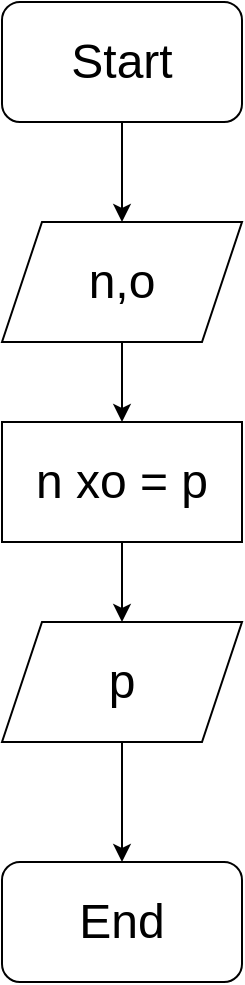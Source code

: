 <mxfile version="20.5.3" type="device"><diagram id="Sp79YoQ8Dn0eYChXEhMY" name="Page-1"><mxGraphModel dx="997" dy="532" grid="1" gridSize="10" guides="1" tooltips="1" connect="1" arrows="1" fold="1" page="1" pageScale="1" pageWidth="850" pageHeight="1100" math="0" shadow="0"><root><mxCell id="0"/><mxCell id="1" parent="0"/><mxCell id="MqovqPFKS2M8hVIW7M4B-1" value="&lt;font style=&quot;font-size: 24px;&quot;&gt;Start&lt;/font&gt;" style="rounded=1;whiteSpace=wrap;html=1;" vertex="1" parent="1"><mxGeometry x="390" y="30" width="120" height="60" as="geometry"/></mxCell><mxCell id="MqovqPFKS2M8hVIW7M4B-2" value="n,o" style="shape=parallelogram;perimeter=parallelogramPerimeter;whiteSpace=wrap;html=1;fixedSize=1;fontSize=24;" vertex="1" parent="1"><mxGeometry x="390" y="140" width="120" height="60" as="geometry"/></mxCell><mxCell id="MqovqPFKS2M8hVIW7M4B-3" value="n xo = p" style="rounded=0;whiteSpace=wrap;html=1;fontSize=24;" vertex="1" parent="1"><mxGeometry x="390" y="240" width="120" height="60" as="geometry"/></mxCell><mxCell id="MqovqPFKS2M8hVIW7M4B-4" value="p" style="shape=parallelogram;perimeter=parallelogramPerimeter;whiteSpace=wrap;html=1;fixedSize=1;fontSize=24;" vertex="1" parent="1"><mxGeometry x="390" y="340" width="120" height="60" as="geometry"/></mxCell><mxCell id="MqovqPFKS2M8hVIW7M4B-5" value="End" style="rounded=1;whiteSpace=wrap;html=1;fontSize=24;" vertex="1" parent="1"><mxGeometry x="390" y="460" width="120" height="60" as="geometry"/></mxCell><mxCell id="MqovqPFKS2M8hVIW7M4B-6" value="" style="endArrow=classic;html=1;rounded=0;fontSize=24;entryX=0.5;entryY=0;entryDx=0;entryDy=0;" edge="1" parent="1" source="MqovqPFKS2M8hVIW7M4B-1" target="MqovqPFKS2M8hVIW7M4B-2"><mxGeometry width="50" height="50" relative="1" as="geometry"><mxPoint x="400" y="300" as="sourcePoint"/><mxPoint x="450" y="250" as="targetPoint"/></mxGeometry></mxCell><mxCell id="MqovqPFKS2M8hVIW7M4B-7" value="" style="endArrow=classic;html=1;rounded=0;fontSize=24;exitX=0.5;exitY=1;exitDx=0;exitDy=0;" edge="1" parent="1" source="MqovqPFKS2M8hVIW7M4B-4" target="MqovqPFKS2M8hVIW7M4B-5"><mxGeometry width="50" height="50" relative="1" as="geometry"><mxPoint x="400" y="300" as="sourcePoint"/><mxPoint x="450" y="250" as="targetPoint"/></mxGeometry></mxCell><mxCell id="MqovqPFKS2M8hVIW7M4B-8" value="" style="endArrow=classic;html=1;rounded=0;fontSize=24;entryX=0.5;entryY=0;entryDx=0;entryDy=0;exitX=0.5;exitY=1;exitDx=0;exitDy=0;" edge="1" parent="1" source="MqovqPFKS2M8hVIW7M4B-3" target="MqovqPFKS2M8hVIW7M4B-4"><mxGeometry width="50" height="50" relative="1" as="geometry"><mxPoint x="400" y="300" as="sourcePoint"/><mxPoint x="450" y="250" as="targetPoint"/></mxGeometry></mxCell><mxCell id="MqovqPFKS2M8hVIW7M4B-9" value="" style="endArrow=classic;html=1;rounded=0;fontSize=24;exitX=0.5;exitY=1;exitDx=0;exitDy=0;" edge="1" parent="1" source="MqovqPFKS2M8hVIW7M4B-2"><mxGeometry width="50" height="50" relative="1" as="geometry"><mxPoint x="400" y="300" as="sourcePoint"/><mxPoint x="450" y="240" as="targetPoint"/></mxGeometry></mxCell></root></mxGraphModel></diagram></mxfile>